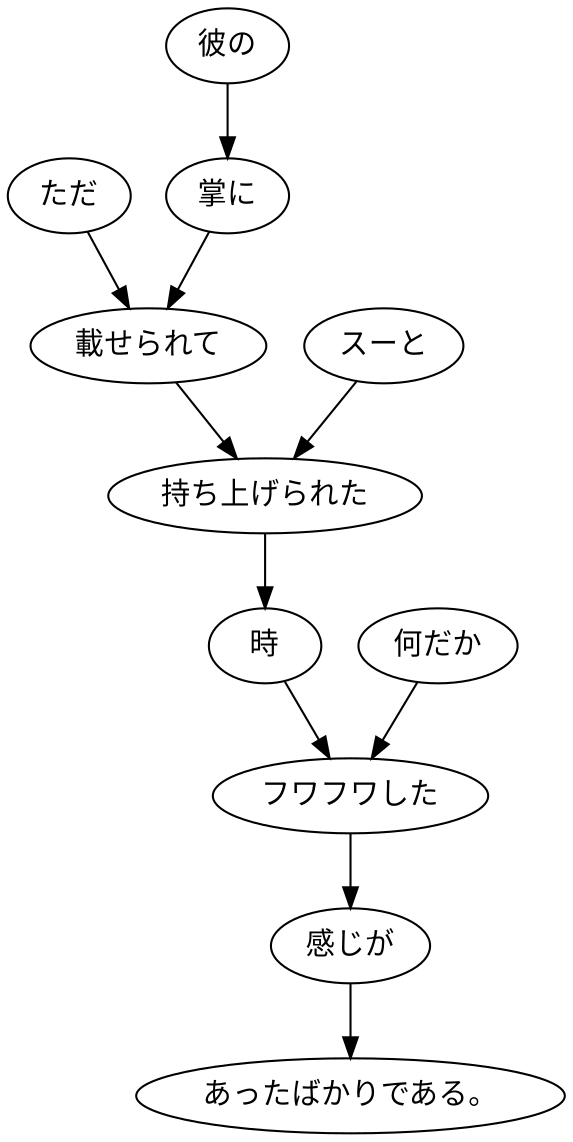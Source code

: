 digraph graph9 {
	node0 [label="ただ"];
	node1 [label="彼の"];
	node2 [label="掌に"];
	node3 [label="載せられて"];
	node4 [label="スーと"];
	node5 [label="持ち上げられた"];
	node6 [label="時"];
	node7 [label="何だか"];
	node8 [label="フワフワした"];
	node9 [label="感じが"];
	node10 [label="あったばかりである。"];
	node0 -> node3;
	node1 -> node2;
	node2 -> node3;
	node3 -> node5;
	node4 -> node5;
	node5 -> node6;
	node6 -> node8;
	node7 -> node8;
	node8 -> node9;
	node9 -> node10;
}

